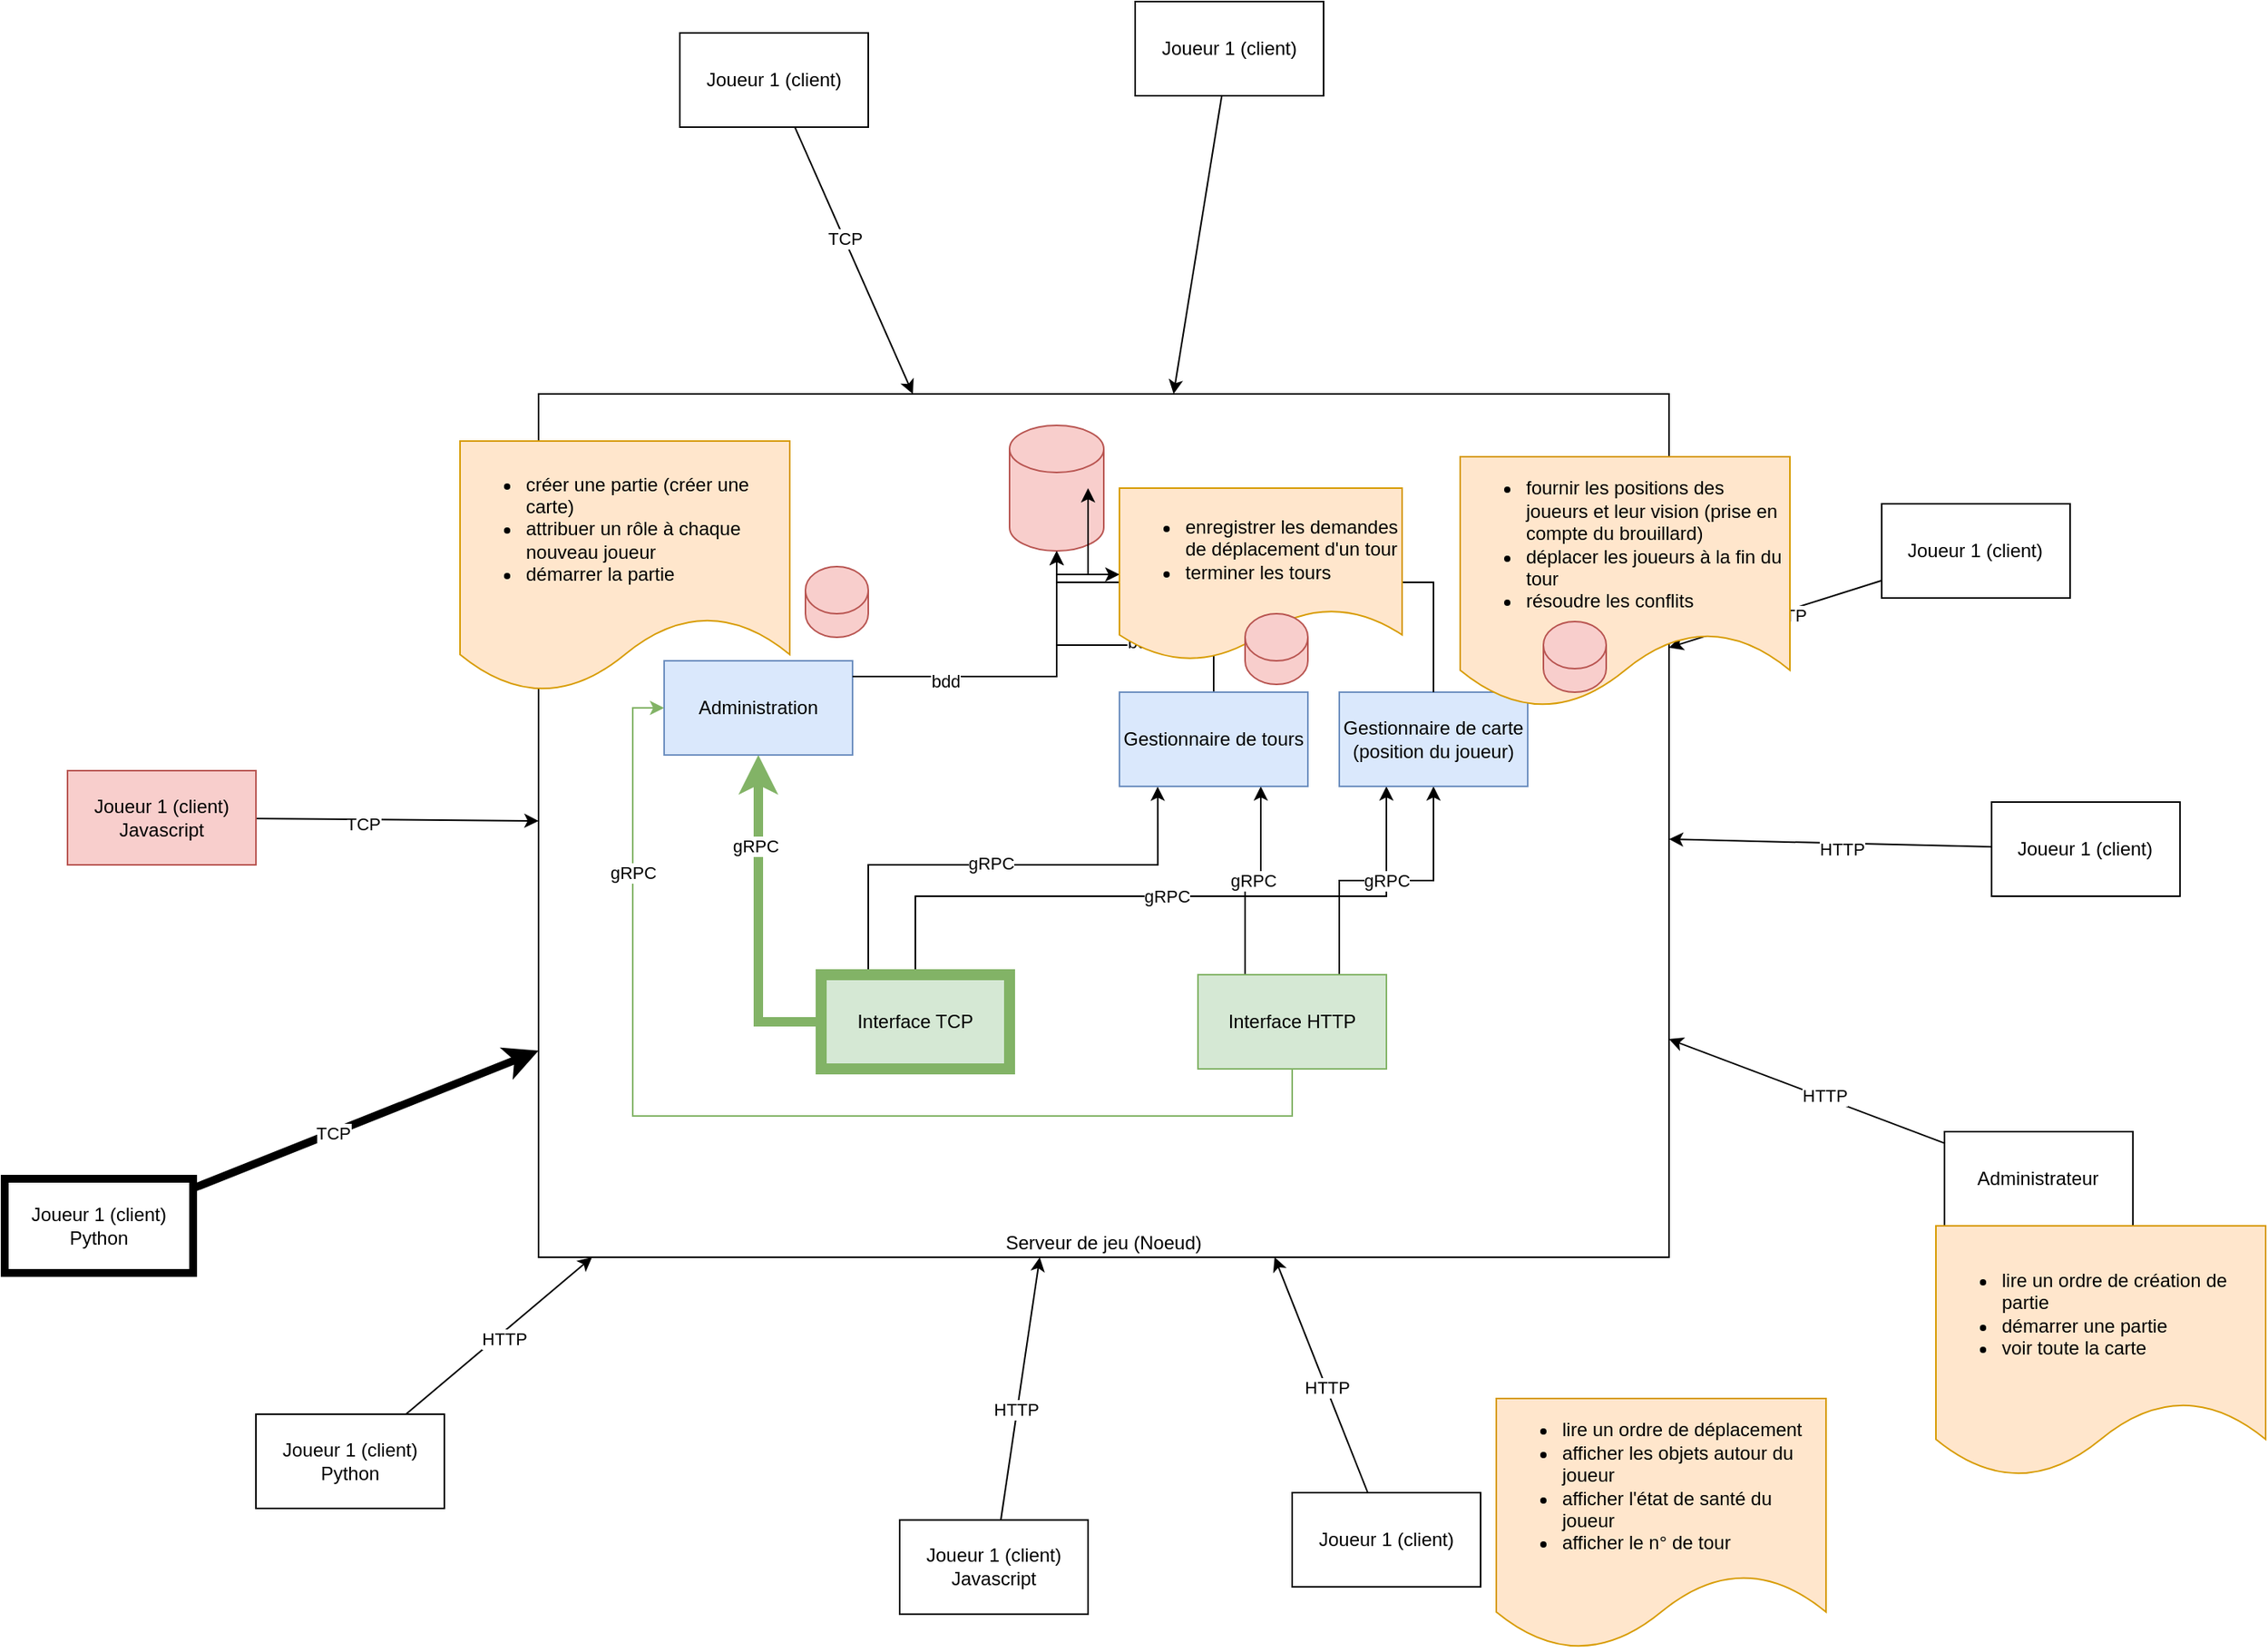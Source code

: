 <mxfile version="26.0.9" pages="3">
  <diagram name="Page-1" id="MMivJaxS8k0B4t-lX5Ob">
    <mxGraphModel dx="2261" dy="2159" grid="1" gridSize="10" guides="1" tooltips="1" connect="1" arrows="1" fold="1" page="1" pageScale="1" pageWidth="827" pageHeight="1169" math="0" shadow="0">
      <root>
        <mxCell id="0" />
        <mxCell id="1" parent="0" />
        <mxCell id="rxoxfwZekV19yTclHRhA-1" value="Serveur de jeu (Noeud)" style="rounded=0;whiteSpace=wrap;html=1;verticalAlign=bottom;" vertex="1" parent="1">
          <mxGeometry x="30" y="120" width="720" height="550" as="geometry" />
        </mxCell>
        <mxCell id="rxoxfwZekV19yTclHRhA-13" style="rounded=0;orthogonalLoop=1;jettySize=auto;html=1;" edge="1" parent="1" source="rxoxfwZekV19yTclHRhA-2" target="rxoxfwZekV19yTclHRhA-1">
          <mxGeometry relative="1" as="geometry" />
        </mxCell>
        <mxCell id="rxoxfwZekV19yTclHRhA-27" value="HTTP" style="edgeLabel;html=1;align=center;verticalAlign=middle;resizable=0;points=[];" vertex="1" connectable="0" parent="rxoxfwZekV19yTclHRhA-13">
          <mxGeometry x="0.019" y="-3" relative="1" as="geometry">
            <mxPoint as="offset" />
          </mxGeometry>
        </mxCell>
        <mxCell id="rxoxfwZekV19yTclHRhA-2" value="Joueur 1 (client)&lt;div&gt;Python&lt;/div&gt;" style="rounded=0;whiteSpace=wrap;html=1;" vertex="1" parent="1">
          <mxGeometry x="-150" y="770" width="120" height="60" as="geometry" />
        </mxCell>
        <mxCell id="rxoxfwZekV19yTclHRhA-14" style="rounded=0;orthogonalLoop=1;jettySize=auto;html=1;" edge="1" parent="1" source="rxoxfwZekV19yTclHRhA-3" target="rxoxfwZekV19yTclHRhA-1">
          <mxGeometry relative="1" as="geometry" />
        </mxCell>
        <mxCell id="rxoxfwZekV19yTclHRhA-22" value="HTTP" style="edgeLabel;html=1;align=center;verticalAlign=middle;resizable=0;points=[];" vertex="1" connectable="0" parent="rxoxfwZekV19yTclHRhA-14">
          <mxGeometry x="-0.159" y="1" relative="1" as="geometry">
            <mxPoint as="offset" />
          </mxGeometry>
        </mxCell>
        <mxCell id="rxoxfwZekV19yTclHRhA-3" value="Joueur 1 (client)&lt;div&gt;Javascript&lt;/div&gt;" style="rounded=0;whiteSpace=wrap;html=1;" vertex="1" parent="1">
          <mxGeometry x="260" y="837.38" width="120" height="60" as="geometry" />
        </mxCell>
        <mxCell id="rxoxfwZekV19yTclHRhA-15" style="rounded=0;orthogonalLoop=1;jettySize=auto;html=1;" edge="1" parent="1" source="rxoxfwZekV19yTclHRhA-4" target="rxoxfwZekV19yTclHRhA-1">
          <mxGeometry relative="1" as="geometry" />
        </mxCell>
        <mxCell id="rxoxfwZekV19yTclHRhA-23" value="HTTP" style="edgeLabel;html=1;align=center;verticalAlign=middle;resizable=0;points=[];" vertex="1" connectable="0" parent="rxoxfwZekV19yTclHRhA-15">
          <mxGeometry x="-0.106" relative="1" as="geometry">
            <mxPoint as="offset" />
          </mxGeometry>
        </mxCell>
        <mxCell id="rxoxfwZekV19yTclHRhA-4" value="Joueur 1 (client)" style="rounded=0;whiteSpace=wrap;html=1;" vertex="1" parent="1">
          <mxGeometry x="510" y="820" width="120" height="60" as="geometry" />
        </mxCell>
        <mxCell id="rxoxfwZekV19yTclHRhA-16" style="rounded=0;orthogonalLoop=1;jettySize=auto;html=1;" edge="1" parent="1" source="rxoxfwZekV19yTclHRhA-5" target="rxoxfwZekV19yTclHRhA-1">
          <mxGeometry relative="1" as="geometry" />
        </mxCell>
        <mxCell id="rxoxfwZekV19yTclHRhA-24" value="HTTP" style="edgeLabel;html=1;align=center;verticalAlign=middle;resizable=0;points=[];" vertex="1" connectable="0" parent="rxoxfwZekV19yTclHRhA-16">
          <mxGeometry x="-0.121" y="-1" relative="1" as="geometry">
            <mxPoint as="offset" />
          </mxGeometry>
        </mxCell>
        <mxCell id="rxoxfwZekV19yTclHRhA-5" value="Administrateur" style="rounded=0;whiteSpace=wrap;html=1;" vertex="1" parent="1">
          <mxGeometry x="925.44" y="590" width="120" height="60" as="geometry" />
        </mxCell>
        <mxCell id="rxoxfwZekV19yTclHRhA-17" style="rounded=0;orthogonalLoop=1;jettySize=auto;html=1;" edge="1" parent="1" source="rxoxfwZekV19yTclHRhA-6" target="rxoxfwZekV19yTclHRhA-1">
          <mxGeometry relative="1" as="geometry" />
        </mxCell>
        <mxCell id="rxoxfwZekV19yTclHRhA-25" value="HTTP" style="edgeLabel;html=1;align=center;verticalAlign=middle;resizable=0;points=[];" vertex="1" connectable="0" parent="rxoxfwZekV19yTclHRhA-17">
          <mxGeometry x="-0.066" y="3" relative="1" as="geometry">
            <mxPoint as="offset" />
          </mxGeometry>
        </mxCell>
        <mxCell id="rxoxfwZekV19yTclHRhA-6" value="Joueur 1 (client)" style="rounded=0;whiteSpace=wrap;html=1;" vertex="1" parent="1">
          <mxGeometry x="955.44" y="380" width="120" height="60" as="geometry" />
        </mxCell>
        <mxCell id="rxoxfwZekV19yTclHRhA-18" style="rounded=0;orthogonalLoop=1;jettySize=auto;html=1;" edge="1" parent="1" source="rxoxfwZekV19yTclHRhA-7" target="rxoxfwZekV19yTclHRhA-1">
          <mxGeometry relative="1" as="geometry" />
        </mxCell>
        <mxCell id="rxoxfwZekV19yTclHRhA-26" value="HTTP" style="edgeLabel;html=1;align=center;verticalAlign=middle;resizable=0;points=[];" vertex="1" connectable="0" parent="rxoxfwZekV19yTclHRhA-18">
          <mxGeometry x="-0.06" y="2" relative="1" as="geometry">
            <mxPoint as="offset" />
          </mxGeometry>
        </mxCell>
        <mxCell id="rxoxfwZekV19yTclHRhA-7" value="Joueur 1 (client)" style="rounded=0;whiteSpace=wrap;html=1;" vertex="1" parent="1">
          <mxGeometry x="885.44" y="190" width="120" height="60" as="geometry" />
        </mxCell>
        <mxCell id="rxoxfwZekV19yTclHRhA-21" style="rounded=0;orthogonalLoop=1;jettySize=auto;html=1;" edge="1" parent="1" source="rxoxfwZekV19yTclHRhA-8" target="rxoxfwZekV19yTclHRhA-1">
          <mxGeometry relative="1" as="geometry" />
        </mxCell>
        <mxCell id="rxoxfwZekV19yTclHRhA-8" value="Joueur 1 (client)" style="rounded=0;whiteSpace=wrap;html=1;" vertex="1" parent="1">
          <mxGeometry x="410" y="-130" width="120" height="60" as="geometry" />
        </mxCell>
        <mxCell id="rxoxfwZekV19yTclHRhA-20" style="rounded=0;orthogonalLoop=1;jettySize=auto;html=1;" edge="1" parent="1" source="rxoxfwZekV19yTclHRhA-9" target="rxoxfwZekV19yTclHRhA-1">
          <mxGeometry relative="1" as="geometry" />
        </mxCell>
        <mxCell id="rxoxfwZekV19yTclHRhA-30" value="TCP" style="edgeLabel;html=1;align=center;verticalAlign=middle;resizable=0;points=[];" vertex="1" connectable="0" parent="rxoxfwZekV19yTclHRhA-20">
          <mxGeometry x="-0.168" relative="1" as="geometry">
            <mxPoint as="offset" />
          </mxGeometry>
        </mxCell>
        <mxCell id="rxoxfwZekV19yTclHRhA-9" value="Joueur 1 (client)" style="rounded=0;whiteSpace=wrap;html=1;" vertex="1" parent="1">
          <mxGeometry x="120" y="-110" width="120" height="60" as="geometry" />
        </mxCell>
        <mxCell id="rxoxfwZekV19yTclHRhA-19" style="rounded=0;orthogonalLoop=1;jettySize=auto;html=1;" edge="1" parent="1" source="rxoxfwZekV19yTclHRhA-10" target="rxoxfwZekV19yTclHRhA-1">
          <mxGeometry relative="1" as="geometry" />
        </mxCell>
        <mxCell id="rxoxfwZekV19yTclHRhA-29" value="TCP" style="edgeLabel;html=1;align=center;verticalAlign=middle;resizable=0;points=[];" vertex="1" connectable="0" parent="rxoxfwZekV19yTclHRhA-19">
          <mxGeometry x="-0.246" y="-3" relative="1" as="geometry">
            <mxPoint as="offset" />
          </mxGeometry>
        </mxCell>
        <mxCell id="rxoxfwZekV19yTclHRhA-10" value="Joueur 1 (client)&lt;div&gt;Javascript&lt;/div&gt;" style="rounded=0;whiteSpace=wrap;html=1;fillColor=#f8cecc;strokeColor=#b85450;" vertex="1" parent="1">
          <mxGeometry x="-270" y="360" width="120" height="60" as="geometry" />
        </mxCell>
        <mxCell id="rxoxfwZekV19yTclHRhA-12" style="rounded=0;orthogonalLoop=1;jettySize=auto;html=1;strokeWidth=5;" edge="1" parent="1" source="rxoxfwZekV19yTclHRhA-11" target="rxoxfwZekV19yTclHRhA-1">
          <mxGeometry relative="1" as="geometry" />
        </mxCell>
        <mxCell id="rxoxfwZekV19yTclHRhA-28" value="TCP" style="edgeLabel;html=1;align=center;verticalAlign=middle;resizable=0;points=[];" vertex="1" connectable="0" parent="rxoxfwZekV19yTclHRhA-12">
          <mxGeometry x="-0.192" relative="1" as="geometry">
            <mxPoint as="offset" />
          </mxGeometry>
        </mxCell>
        <mxCell id="rxoxfwZekV19yTclHRhA-11" value="Joueur 1 (client)&lt;div&gt;Python&lt;/div&gt;" style="rounded=0;whiteSpace=wrap;html=1;strokeWidth=5;" vertex="1" parent="1">
          <mxGeometry x="-310" y="620" width="120" height="60" as="geometry" />
        </mxCell>
        <mxCell id="rxoxfwZekV19yTclHRhA-50" style="edgeStyle=orthogonalEdgeStyle;rounded=0;orthogonalLoop=1;jettySize=auto;html=1;entryX=0.203;entryY=1.003;entryDx=0;entryDy=0;entryPerimeter=0;exitX=0.25;exitY=0;exitDx=0;exitDy=0;" edge="1" parent="1" source="rxoxfwZekV19yTclHRhA-31" target="rxoxfwZekV19yTclHRhA-33">
          <mxGeometry relative="1" as="geometry">
            <Array as="points">
              <mxPoint x="240" y="420" />
              <mxPoint x="424" y="420" />
            </Array>
          </mxGeometry>
        </mxCell>
        <mxCell id="rxoxfwZekV19yTclHRhA-59" value="gRPC" style="edgeLabel;html=1;align=center;verticalAlign=middle;resizable=0;points=[];" vertex="1" connectable="0" parent="rxoxfwZekV19yTclHRhA-50">
          <mxGeometry x="-0.029" y="1" relative="1" as="geometry">
            <mxPoint as="offset" />
          </mxGeometry>
        </mxCell>
        <mxCell id="rxoxfwZekV19yTclHRhA-54" value="gRPC" style="edgeStyle=orthogonalEdgeStyle;rounded=0;orthogonalLoop=1;jettySize=auto;html=1;entryX=0.25;entryY=1;entryDx=0;entryDy=0;" edge="1" parent="1" source="rxoxfwZekV19yTclHRhA-31" target="rxoxfwZekV19yTclHRhA-49">
          <mxGeometry relative="1" as="geometry">
            <Array as="points">
              <mxPoint x="270" y="440" />
              <mxPoint x="570" y="440" />
            </Array>
          </mxGeometry>
        </mxCell>
        <mxCell id="rxoxfwZekV19yTclHRhA-56" style="edgeStyle=orthogonalEdgeStyle;rounded=0;orthogonalLoop=1;jettySize=auto;html=1;fillColor=#d5e8d4;strokeColor=#82b366;strokeWidth=6;" edge="1" parent="1" source="rxoxfwZekV19yTclHRhA-31" target="rxoxfwZekV19yTclHRhA-42">
          <mxGeometry relative="1" as="geometry">
            <Array as="points">
              <mxPoint x="170" y="520" />
            </Array>
          </mxGeometry>
        </mxCell>
        <mxCell id="rxoxfwZekV19yTclHRhA-58" value="gRPC" style="edgeLabel;html=1;align=center;verticalAlign=middle;resizable=0;points=[];" vertex="1" connectable="0" parent="rxoxfwZekV19yTclHRhA-56">
          <mxGeometry x="0.451" y="2" relative="1" as="geometry">
            <mxPoint as="offset" />
          </mxGeometry>
        </mxCell>
        <mxCell id="rxoxfwZekV19yTclHRhA-31" value="Interface TCP" style="rounded=0;whiteSpace=wrap;html=1;fillColor=#d5e8d4;strokeColor=#82b366;strokeWidth=7;" vertex="1" parent="1">
          <mxGeometry x="210" y="490" width="120" height="60" as="geometry" />
        </mxCell>
        <mxCell id="rxoxfwZekV19yTclHRhA-52" value="gRPC" style="edgeStyle=orthogonalEdgeStyle;rounded=0;orthogonalLoop=1;jettySize=auto;html=1;exitX=0.75;exitY=0;exitDx=0;exitDy=0;" edge="1" parent="1" source="rxoxfwZekV19yTclHRhA-32" target="rxoxfwZekV19yTclHRhA-49">
          <mxGeometry relative="1" as="geometry" />
        </mxCell>
        <mxCell id="rxoxfwZekV19yTclHRhA-53" value="gRPC" style="edgeStyle=orthogonalEdgeStyle;rounded=0;orthogonalLoop=1;jettySize=auto;html=1;entryX=0.75;entryY=1;entryDx=0;entryDy=0;exitX=0.25;exitY=0;exitDx=0;exitDy=0;" edge="1" parent="1" source="rxoxfwZekV19yTclHRhA-32" target="rxoxfwZekV19yTclHRhA-33">
          <mxGeometry relative="1" as="geometry" />
        </mxCell>
        <mxCell id="rxoxfwZekV19yTclHRhA-57" style="edgeStyle=orthogonalEdgeStyle;rounded=0;orthogonalLoop=1;jettySize=auto;html=1;entryX=0;entryY=0.5;entryDx=0;entryDy=0;fillColor=#d5e8d4;strokeColor=#82b366;" edge="1" parent="1" source="rxoxfwZekV19yTclHRhA-32" target="rxoxfwZekV19yTclHRhA-42">
          <mxGeometry relative="1" as="geometry">
            <Array as="points">
              <mxPoint x="510" y="580" />
              <mxPoint x="90" y="580" />
              <mxPoint x="90" y="320" />
            </Array>
          </mxGeometry>
        </mxCell>
        <mxCell id="rxoxfwZekV19yTclHRhA-60" value="gRPC" style="edgeLabel;html=1;align=center;verticalAlign=middle;resizable=0;points=[];" vertex="1" connectable="0" parent="rxoxfwZekV19yTclHRhA-57">
          <mxGeometry x="0.659" relative="1" as="geometry">
            <mxPoint as="offset" />
          </mxGeometry>
        </mxCell>
        <mxCell id="rxoxfwZekV19yTclHRhA-32" value="Interface HTTP" style="rounded=0;whiteSpace=wrap;html=1;fillColor=#d5e8d4;strokeColor=#82b366;" vertex="1" parent="1">
          <mxGeometry x="450" y="490" width="120" height="60" as="geometry" />
        </mxCell>
        <mxCell id="rxoxfwZekV19yTclHRhA-40" style="edgeStyle=orthogonalEdgeStyle;rounded=0;orthogonalLoop=1;jettySize=auto;html=1;entryX=0.5;entryY=1;entryDx=0;entryDy=0;entryPerimeter=0;" edge="1" parent="1" source="rxoxfwZekV19yTclHRhA-33" target="rxoxfwZekV19yTclHRhA-39">
          <mxGeometry relative="1" as="geometry">
            <Array as="points">
              <mxPoint x="460" y="280" />
              <mxPoint x="360" y="280" />
            </Array>
          </mxGeometry>
        </mxCell>
        <mxCell id="rxoxfwZekV19yTclHRhA-41" value="bdd" style="edgeLabel;html=1;align=center;verticalAlign=middle;resizable=0;points=[];" vertex="1" connectable="0" parent="rxoxfwZekV19yTclHRhA-40">
          <mxGeometry x="-0.196" y="-2" relative="1" as="geometry">
            <mxPoint as="offset" />
          </mxGeometry>
        </mxCell>
        <mxCell id="rxoxfwZekV19yTclHRhA-33" value="Gestionnaire de tours" style="rounded=0;whiteSpace=wrap;html=1;fillColor=#dae8fc;strokeColor=#6c8ebf;" vertex="1" parent="1">
          <mxGeometry x="400" y="310" width="120" height="60" as="geometry" />
        </mxCell>
        <mxCell id="rxoxfwZekV19yTclHRhA-39" value="" style="shape=cylinder3;whiteSpace=wrap;html=1;boundedLbl=1;backgroundOutline=1;size=15;fillColor=#f8cecc;strokeColor=#b85450;" vertex="1" parent="1">
          <mxGeometry x="330" y="140" width="60" height="80" as="geometry" />
        </mxCell>
        <mxCell id="rxoxfwZekV19yTclHRhA-42" value="Administration" style="rounded=0;whiteSpace=wrap;html=1;fillColor=#dae8fc;strokeColor=#6c8ebf;" vertex="1" parent="1">
          <mxGeometry x="110" y="290" width="120" height="60" as="geometry" />
        </mxCell>
        <mxCell id="rxoxfwZekV19yTclHRhA-43" style="edgeStyle=orthogonalEdgeStyle;rounded=0;orthogonalLoop=1;jettySize=auto;html=1;entryX=0.5;entryY=1;entryDx=0;entryDy=0;entryPerimeter=0;" edge="1" parent="1" source="rxoxfwZekV19yTclHRhA-42" target="rxoxfwZekV19yTclHRhA-39">
          <mxGeometry relative="1" as="geometry">
            <Array as="points">
              <mxPoint x="360" y="300" />
            </Array>
          </mxGeometry>
        </mxCell>
        <mxCell id="rxoxfwZekV19yTclHRhA-44" value="bdd" style="edgeLabel;html=1;align=center;verticalAlign=middle;resizable=0;points=[];" vertex="1" connectable="0" parent="rxoxfwZekV19yTclHRhA-43">
          <mxGeometry x="-0.441" y="-3" relative="1" as="geometry">
            <mxPoint as="offset" />
          </mxGeometry>
        </mxCell>
        <mxCell id="rxoxfwZekV19yTclHRhA-55" style="edgeStyle=orthogonalEdgeStyle;rounded=0;orthogonalLoop=1;jettySize=auto;html=1;" edge="1" parent="1" source="BZ-JRiha1t7T2JPGDnFn-4" target="rxoxfwZekV19yTclHRhA-39">
          <mxGeometry relative="1" as="geometry">
            <Array as="points" />
          </mxGeometry>
        </mxCell>
        <mxCell id="rxoxfwZekV19yTclHRhA-49" value="Gestionnaire de carte (position du joueur)" style="rounded=0;whiteSpace=wrap;html=1;fillColor=#dae8fc;strokeColor=#6c8ebf;" vertex="1" parent="1">
          <mxGeometry x="540" y="310" width="120" height="60" as="geometry" />
        </mxCell>
        <mxCell id="BZ-JRiha1t7T2JPGDnFn-1" value="&lt;ul&gt;&lt;li&gt;lire un ordre de déplacement&lt;/li&gt;&lt;li&gt;afficher les objets autour du joueur&lt;/li&gt;&lt;li&gt;afficher l&#39;état de santé du joueur&lt;/li&gt;&lt;li&gt;afficher le n° de tour&lt;/li&gt;&lt;/ul&gt;" style="shape=document;whiteSpace=wrap;html=1;boundedLbl=1;fillColor=#ffe6cc;strokeColor=#d79b00;align=left;" vertex="1" parent="1">
          <mxGeometry x="640" y="760" width="210" height="160" as="geometry" />
        </mxCell>
        <mxCell id="BZ-JRiha1t7T2JPGDnFn-2" value="&lt;ul&gt;&lt;li&gt;fournir les positions des joueurs et leur vision (prise en compte du brouillard)&lt;/li&gt;&lt;li&gt;déplacer les joueurs à la fin du tour&lt;/li&gt;&lt;li&gt;résoudre les conflits&lt;/li&gt;&lt;/ul&gt;" style="shape=document;whiteSpace=wrap;html=1;boundedLbl=1;fillColor=#ffe6cc;strokeColor=#d79b00;align=left;" vertex="1" parent="1">
          <mxGeometry x="617" y="160" width="210" height="160" as="geometry" />
        </mxCell>
        <mxCell id="BZ-JRiha1t7T2JPGDnFn-3" value="&lt;ul&gt;&lt;li&gt;créer une partie (créer une carte)&lt;/li&gt;&lt;li&gt;attribuer un rôle à chaque nouveau joueur&lt;/li&gt;&lt;li&gt;démarrer la partie&lt;/li&gt;&lt;/ul&gt;" style="shape=document;whiteSpace=wrap;html=1;boundedLbl=1;fillColor=#ffe6cc;strokeColor=#d79b00;align=left;" vertex="1" parent="1">
          <mxGeometry x="-20" y="150" width="210" height="160" as="geometry" />
        </mxCell>
        <mxCell id="BZ-JRiha1t7T2JPGDnFn-5" value="" style="edgeStyle=orthogonalEdgeStyle;rounded=0;orthogonalLoop=1;jettySize=auto;html=1;" edge="1" parent="1" source="rxoxfwZekV19yTclHRhA-49" target="BZ-JRiha1t7T2JPGDnFn-4">
          <mxGeometry relative="1" as="geometry">
            <mxPoint x="600" y="310" as="sourcePoint" />
            <mxPoint x="360" y="220" as="targetPoint" />
            <Array as="points">
              <mxPoint x="600" y="240" />
              <mxPoint x="360" y="240" />
            </Array>
          </mxGeometry>
        </mxCell>
        <mxCell id="BZ-JRiha1t7T2JPGDnFn-4" value="&lt;ul&gt;&lt;li&gt;enregistrer les demandes de déplacement d&#39;un tour&lt;/li&gt;&lt;li&gt;terminer les tours&lt;/li&gt;&lt;/ul&gt;" style="shape=document;whiteSpace=wrap;html=1;boundedLbl=1;fillColor=#ffe6cc;strokeColor=#d79b00;align=left;verticalAlign=middle;fontFamily=Helvetica;fontSize=12;fontColor=default;" vertex="1" parent="1">
          <mxGeometry x="400" y="180" width="180" height="110" as="geometry" />
        </mxCell>
        <mxCell id="BZ-JRiha1t7T2JPGDnFn-6" value="&lt;ul&gt;&lt;li&gt;lire un ordre de création de partie&lt;/li&gt;&lt;li&gt;démarrer une partie&lt;/li&gt;&lt;li&gt;voir toute la carte&lt;/li&gt;&lt;/ul&gt;" style="shape=document;whiteSpace=wrap;html=1;boundedLbl=1;fillColor=#ffe6cc;strokeColor=#d79b00;align=left;" vertex="1" parent="1">
          <mxGeometry x="920" y="650" width="210" height="160" as="geometry" />
        </mxCell>
        <mxCell id="tAcuB_KtvAKPCCuNAqoE-1" value="" style="shape=cylinder3;whiteSpace=wrap;html=1;boundedLbl=1;backgroundOutline=1;size=15;fillColor=#f8cecc;strokeColor=#b85450;" vertex="1" parent="1">
          <mxGeometry x="200" y="230" width="40" height="45" as="geometry" />
        </mxCell>
        <mxCell id="tAcuB_KtvAKPCCuNAqoE-2" value="" style="shape=cylinder3;whiteSpace=wrap;html=1;boundedLbl=1;backgroundOutline=1;size=15;fillColor=#f8cecc;strokeColor=#b85450;" vertex="1" parent="1">
          <mxGeometry x="480" y="260" width="40" height="45" as="geometry" />
        </mxCell>
        <mxCell id="tAcuB_KtvAKPCCuNAqoE-3" value="" style="shape=cylinder3;whiteSpace=wrap;html=1;boundedLbl=1;backgroundOutline=1;size=15;fillColor=#f8cecc;strokeColor=#b85450;" vertex="1" parent="1">
          <mxGeometry x="670" y="265" width="40" height="45" as="geometry" />
        </mxCell>
      </root>
    </mxGraphModel>
  </diagram>
  <diagram id="mZQ2QNvX-efv1QAIsgdE" name="vision-metier">
    <mxGraphModel dx="2261" dy="2159" grid="1" gridSize="10" guides="1" tooltips="1" connect="1" arrows="1" fold="1" page="1" pageScale="1" pageWidth="827" pageHeight="1169" math="0" shadow="0">
      <root>
        <mxCell id="0" />
        <mxCell id="1" parent="0" />
        <mxCell id="k_oKocF-6g5SNN1VlDXj-41" style="rounded=0;orthogonalLoop=1;jettySize=auto;html=1;strokeColor=default;align=center;verticalAlign=middle;fontFamily=Helvetica;fontSize=11;fontColor=default;labelBackgroundColor=default;startFill=0;endArrow=none;" edge="1" parent="1" source="k_oKocF-6g5SNN1VlDXj-1" target="k_oKocF-6g5SNN1VlDXj-3">
          <mxGeometry relative="1" as="geometry" />
        </mxCell>
        <mxCell id="k_oKocF-6g5SNN1VlDXj-42" style="rounded=0;orthogonalLoop=1;jettySize=auto;html=1;strokeColor=default;align=center;verticalAlign=middle;fontFamily=Helvetica;fontSize=11;fontColor=default;labelBackgroundColor=default;startFill=0;endArrow=none;" edge="1" parent="1" source="k_oKocF-6g5SNN1VlDXj-1" target="k_oKocF-6g5SNN1VlDXj-4">
          <mxGeometry relative="1" as="geometry" />
        </mxCell>
        <mxCell id="k_oKocF-6g5SNN1VlDXj-1" value="Joueur" style="rounded=0;whiteSpace=wrap;html=1;fontSize=20;" vertex="1" parent="1">
          <mxGeometry x="670" y="100" width="180" height="100" as="geometry" />
        </mxCell>
        <mxCell id="k_oKocF-6g5SNN1VlDXj-2" value="Administrateur" style="rounded=0;whiteSpace=wrap;html=1;strokeColor=default;align=center;verticalAlign=middle;fontFamily=Helvetica;fontSize=20;fontColor=default;fillColor=default;" vertex="1" parent="1">
          <mxGeometry x="110" y="770" width="180" height="100" as="geometry" />
        </mxCell>
        <mxCell id="k_oKocF-6g5SNN1VlDXj-3" value="Loup" style="rounded=0;whiteSpace=wrap;html=1;fontSize=20;" vertex="1" parent="1">
          <mxGeometry x="580" y="-130" width="180" height="100" as="geometry" />
        </mxCell>
        <mxCell id="k_oKocF-6g5SNN1VlDXj-4" value="Villageois" style="rounded=0;whiteSpace=wrap;html=1;fontSize=20;" vertex="1" parent="1">
          <mxGeometry x="820" y="-130" width="180" height="100" as="geometry" />
        </mxCell>
        <mxCell id="k_oKocF-6g5SNN1VlDXj-38" style="rounded=0;orthogonalLoop=1;jettySize=auto;html=1;endArrow=none;startFill=0;" edge="1" parent="1" source="k_oKocF-6g5SNN1VlDXj-2" target="k_oKocF-6g5SNN1VlDXj-6">
          <mxGeometry relative="1" as="geometry">
            <mxPoint x="35" y="710" as="sourcePoint" />
          </mxGeometry>
        </mxCell>
        <mxCell id="k_oKocF-6g5SNN1VlDXj-39" style="rounded=0;orthogonalLoop=1;jettySize=auto;html=1;endArrow=none;startFill=0;" edge="1" parent="1" source="k_oKocF-6g5SNN1VlDXj-6" target="k_oKocF-6g5SNN1VlDXj-7">
          <mxGeometry relative="1" as="geometry" />
        </mxCell>
        <mxCell id="k_oKocF-6g5SNN1VlDXj-44" style="rounded=0;orthogonalLoop=1;jettySize=auto;html=1;endArrow=none;startFill=0;" edge="1" parent="1" source="k_oKocF-6g5SNN1VlDXj-6" target="k_oKocF-6g5SNN1VlDXj-21">
          <mxGeometry relative="1" as="geometry" />
        </mxCell>
        <mxCell id="k_oKocF-6g5SNN1VlDXj-6" value="Partie" style="rounded=0;whiteSpace=wrap;html=1;fontSize=20;" vertex="1" parent="1">
          <mxGeometry x="110" y="510" width="180" height="100" as="geometry" />
        </mxCell>
        <mxCell id="k_oKocF-6g5SNN1VlDXj-40" style="rounded=0;orthogonalLoop=1;jettySize=auto;html=1;endArrow=none;startFill=0;" edge="1" parent="1" source="k_oKocF-6g5SNN1VlDXj-7" target="k_oKocF-6g5SNN1VlDXj-1">
          <mxGeometry relative="1" as="geometry" />
        </mxCell>
        <mxCell id="k_oKocF-6g5SNN1VlDXj-7" value="Carte" style="rounded=0;whiteSpace=wrap;html=1;fontSize=20;" vertex="1" parent="1">
          <mxGeometry x="670" y="510" width="180" height="100" as="geometry" />
        </mxCell>
        <mxCell id="k_oKocF-6g5SNN1VlDXj-11" style="rounded=0;orthogonalLoop=1;jettySize=auto;html=1;endArrow=none;startFill=0;" edge="1" parent="1" source="k_oKocF-6g5SNN1VlDXj-9" target="k_oKocF-6g5SNN1VlDXj-7">
          <mxGeometry relative="1" as="geometry" />
        </mxCell>
        <mxCell id="k_oKocF-6g5SNN1VlDXj-9" value="largeur" style="ellipse;whiteSpace=wrap;html=1;" vertex="1" parent="1">
          <mxGeometry x="940" y="500" width="120" height="80" as="geometry" />
        </mxCell>
        <mxCell id="k_oKocF-6g5SNN1VlDXj-10" value="longueur" style="ellipse;whiteSpace=wrap;html=1;" vertex="1" parent="1">
          <mxGeometry x="840" y="670" width="120" height="80" as="geometry" />
        </mxCell>
        <mxCell id="k_oKocF-6g5SNN1VlDXj-12" style="rounded=0;orthogonalLoop=1;jettySize=auto;html=1;endArrow=none;startFill=0;" edge="1" parent="1" source="k_oKocF-6g5SNN1VlDXj-10" target="k_oKocF-6g5SNN1VlDXj-7">
          <mxGeometry relative="1" as="geometry" />
        </mxCell>
        <mxCell id="k_oKocF-6g5SNN1VlDXj-46" style="rounded=0;orthogonalLoop=1;jettySize=auto;html=1;strokeColor=default;align=center;verticalAlign=middle;fontFamily=Helvetica;fontSize=11;fontColor=default;labelBackgroundColor=default;startFill=0;endArrow=none;" edge="1" parent="1" source="k_oKocF-6g5SNN1VlDXj-13" target="k_oKocF-6g5SNN1VlDXj-1">
          <mxGeometry relative="1" as="geometry">
            <mxPoint x="430" y="150" as="sourcePoint" />
          </mxGeometry>
        </mxCell>
        <mxCell id="k_oKocF-6g5SNN1VlDXj-13" value="Déplacement" style="rounded=0;whiteSpace=wrap;html=1;fontSize=20;" vertex="1" parent="1">
          <mxGeometry x="110" y="90" width="180" height="100" as="geometry" />
        </mxCell>
        <mxCell id="k_oKocF-6g5SNN1VlDXj-16" style="rounded=0;orthogonalLoop=1;jettySize=auto;html=1;endArrow=none;startFill=0;" edge="1" parent="1" source="k_oKocF-6g5SNN1VlDXj-20" target="k_oKocF-6g5SNN1VlDXj-13">
          <mxGeometry relative="1" as="geometry">
            <mxPoint x="684.615" y="815.385" as="sourcePoint" />
            <mxPoint x="760" y="665" as="targetPoint" />
          </mxGeometry>
        </mxCell>
        <mxCell id="k_oKocF-6g5SNN1VlDXj-20" value="coordonnées relatives à la position de départ" style="ellipse;whiteSpace=wrap;html=1;" vertex="1" parent="1">
          <mxGeometry x="-120" y="-30" width="120" height="80" as="geometry" />
        </mxCell>
        <mxCell id="k_oKocF-6g5SNN1VlDXj-45" style="rounded=0;orthogonalLoop=1;jettySize=auto;html=1;strokeColor=default;align=center;verticalAlign=middle;fontFamily=Helvetica;fontSize=11;fontColor=default;labelBackgroundColor=default;startFill=0;endArrow=none;" edge="1" parent="1" source="k_oKocF-6g5SNN1VlDXj-21" target="k_oKocF-6g5SNN1VlDXj-13">
          <mxGeometry relative="1" as="geometry" />
        </mxCell>
        <mxCell id="k_oKocF-6g5SNN1VlDXj-21" value="Tour" style="rounded=0;whiteSpace=wrap;html=1;fontSize=20;" vertex="1" parent="1">
          <mxGeometry x="110" y="290" width="180" height="100" as="geometry" />
        </mxCell>
        <mxCell id="k_oKocF-6g5SNN1VlDXj-24" style="rounded=0;orthogonalLoop=1;jettySize=auto;html=1;endArrow=none;startFill=0;" edge="1" parent="1" source="k_oKocF-6g5SNN1VlDXj-22" target="k_oKocF-6g5SNN1VlDXj-6">
          <mxGeometry relative="1" as="geometry" />
        </mxCell>
        <mxCell id="k_oKocF-6g5SNN1VlDXj-22" value="nb total de tours" style="ellipse;whiteSpace=wrap;html=1;" vertex="1" parent="1">
          <mxGeometry x="-250" y="320" width="120" height="80" as="geometry" />
        </mxCell>
        <mxCell id="k_oKocF-6g5SNN1VlDXj-25" style="rounded=0;orthogonalLoop=1;jettySize=auto;html=1;endArrow=none;startFill=0;" edge="1" parent="1" source="k_oKocF-6g5SNN1VlDXj-23" target="k_oKocF-6g5SNN1VlDXj-6">
          <mxGeometry relative="1" as="geometry" />
        </mxCell>
        <mxCell id="k_oKocF-6g5SNN1VlDXj-23" value="durée max d&#39;1 tour" style="ellipse;whiteSpace=wrap;html=1;" vertex="1" parent="1">
          <mxGeometry x="-350" y="380" width="120" height="80" as="geometry" />
        </mxCell>
        <mxCell id="k_oKocF-6g5SNN1VlDXj-27" style="rounded=0;orthogonalLoop=1;jettySize=auto;html=1;endArrow=none;startFill=0;" edge="1" parent="1" source="k_oKocF-6g5SNN1VlDXj-26" target="k_oKocF-6g5SNN1VlDXj-1">
          <mxGeometry relative="1" as="geometry" />
        </mxCell>
        <mxCell id="k_oKocF-6g5SNN1VlDXj-26" value="distance brouillard de guerre" style="ellipse;whiteSpace=wrap;html=1;" vertex="1" parent="1">
          <mxGeometry x="390" y="-80" width="120" height="80" as="geometry" />
        </mxCell>
        <mxCell id="k_oKocF-6g5SNN1VlDXj-29" style="rounded=0;orthogonalLoop=1;jettySize=auto;html=1;strokeColor=default;align=center;verticalAlign=middle;fontFamily=Helvetica;fontSize=11;fontColor=default;labelBackgroundColor=default;startFill=0;endArrow=none;" edge="1" parent="1" source="k_oKocF-6g5SNN1VlDXj-28" target="k_oKocF-6g5SNN1VlDXj-1">
          <mxGeometry relative="1" as="geometry" />
        </mxCell>
        <mxCell id="k_oKocF-6g5SNN1VlDXj-28" value="position" style="ellipse;whiteSpace=wrap;html=1;" vertex="1" parent="1">
          <mxGeometry x="970" y="60" width="120" height="80" as="geometry" />
        </mxCell>
        <mxCell id="k_oKocF-6g5SNN1VlDXj-32" style="rounded=0;orthogonalLoop=1;jettySize=auto;html=1;strokeColor=default;align=center;verticalAlign=middle;fontFamily=Helvetica;fontSize=11;fontColor=default;labelBackgroundColor=default;startFill=0;endArrow=none;" edge="1" parent="1" source="k_oKocF-6g5SNN1VlDXj-30" target="k_oKocF-6g5SNN1VlDXj-6">
          <mxGeometry relative="1" as="geometry" />
        </mxCell>
        <mxCell id="k_oKocF-6g5SNN1VlDXj-30" value="nb max de loups" style="ellipse;whiteSpace=wrap;html=1;" vertex="1" parent="1">
          <mxGeometry x="-280" y="470" width="120" height="80" as="geometry" />
        </mxCell>
        <mxCell id="k_oKocF-6g5SNN1VlDXj-33" style="rounded=0;orthogonalLoop=1;jettySize=auto;html=1;strokeColor=default;align=center;verticalAlign=middle;fontFamily=Helvetica;fontSize=11;fontColor=default;labelBackgroundColor=default;startFill=0;endArrow=none;" edge="1" parent="1" source="k_oKocF-6g5SNN1VlDXj-31" target="k_oKocF-6g5SNN1VlDXj-6">
          <mxGeometry relative="1" as="geometry" />
        </mxCell>
        <mxCell id="k_oKocF-6g5SNN1VlDXj-31" value="nb max de villageois" style="ellipse;whiteSpace=wrap;html=1;" vertex="1" parent="1">
          <mxGeometry x="-60" y="290" width="120" height="80" as="geometry" />
        </mxCell>
        <mxCell id="k_oKocF-6g5SNN1VlDXj-36" style="rounded=0;orthogonalLoop=1;jettySize=auto;html=1;strokeColor=default;align=center;verticalAlign=middle;fontFamily=Helvetica;fontSize=11;fontColor=default;labelBackgroundColor=default;startFill=0;endArrow=none;" edge="1" parent="1" source="k_oKocF-6g5SNN1VlDXj-34" target="k_oKocF-6g5SNN1VlDXj-6">
          <mxGeometry relative="1" as="geometry" />
        </mxCell>
        <mxCell id="k_oKocF-6g5SNN1VlDXj-34" value="nb min de loups" style="ellipse;whiteSpace=wrap;html=1;" vertex="1" parent="1">
          <mxGeometry x="-230" y="560" width="120" height="80" as="geometry" />
        </mxCell>
        <mxCell id="k_oKocF-6g5SNN1VlDXj-37" style="rounded=0;orthogonalLoop=1;jettySize=auto;html=1;strokeColor=default;align=center;verticalAlign=middle;fontFamily=Helvetica;fontSize=11;fontColor=default;labelBackgroundColor=default;startFill=0;endArrow=none;" edge="1" parent="1" source="k_oKocF-6g5SNN1VlDXj-35" target="k_oKocF-6g5SNN1VlDXj-6">
          <mxGeometry relative="1" as="geometry" />
        </mxCell>
        <mxCell id="k_oKocF-6g5SNN1VlDXj-35" value="nb min de villageois" style="ellipse;whiteSpace=wrap;html=1;" vertex="1" parent="1">
          <mxGeometry x="-140" y="690" width="120" height="80" as="geometry" />
        </mxCell>
      </root>
    </mxGraphModel>
  </diagram>
  <diagram id="T0Xe9twtlXu8kNd1Cpkm" name="mcd">
    <mxGraphModel dx="2336" dy="2211" grid="1" gridSize="10" guides="1" tooltips="1" connect="1" arrows="1" fold="1" page="1" pageScale="1" pageWidth="827" pageHeight="1169" math="0" shadow="0">
      <root>
        <mxCell id="0" />
        <mxCell id="1" parent="0" />
        <mxCell id="Y65OdQkUG8NVylzj2Dt8-2" style="rounded=0;orthogonalLoop=1;jettySize=auto;html=1;strokeColor=default;align=center;verticalAlign=middle;fontFamily=Helvetica;fontSize=11;fontColor=default;labelBackgroundColor=default;startFill=0;endArrow=none;" edge="1" parent="1" source="Y65OdQkUG8NVylzj2Dt8-3" target="Y65OdQkUG8NVylzj2Dt8-80">
          <mxGeometry relative="1" as="geometry" />
        </mxCell>
        <mxCell id="Y65OdQkUG8NVylzj2Dt8-3" value="Joueur" style="rounded=0;whiteSpace=wrap;html=1;fontSize=20;" vertex="1" parent="1">
          <mxGeometry x="670" y="100" width="180" height="100" as="geometry" />
        </mxCell>
        <mxCell id="Y65OdQkUG8NVylzj2Dt8-4" value="Administrateur" style="rounded=0;whiteSpace=wrap;html=1;strokeColor=default;align=center;verticalAlign=middle;fontFamily=Helvetica;fontSize=20;fontColor=default;fillColor=default;" vertex="1" parent="1">
          <mxGeometry x="110" y="820" width="180" height="100" as="geometry" />
        </mxCell>
        <mxCell id="Y65OdQkUG8NVylzj2Dt8-7" style="rounded=0;orthogonalLoop=1;jettySize=auto;html=1;endArrow=none;startFill=0;" edge="1" parent="1" source="Y65OdQkUG8NVylzj2Dt8-4" target="Y65OdQkUG8NVylzj2Dt8-10">
          <mxGeometry relative="1" as="geometry">
            <mxPoint x="35" y="710" as="sourcePoint" />
          </mxGeometry>
        </mxCell>
        <mxCell id="Y65OdQkUG8NVylzj2Dt8-76" value="0,n" style="edgeLabel;html=1;align=center;verticalAlign=middle;resizable=0;points=[];" vertex="1" connectable="0" parent="Y65OdQkUG8NVylzj2Dt8-7">
          <mxGeometry x="-0.708" y="1" relative="1" as="geometry">
            <mxPoint as="offset" />
          </mxGeometry>
        </mxCell>
        <mxCell id="Y65OdQkUG8NVylzj2Dt8-77" value="1,1" style="edgeLabel;html=1;align=center;verticalAlign=middle;resizable=0;points=[];" vertex="1" connectable="0" parent="Y65OdQkUG8NVylzj2Dt8-7">
          <mxGeometry x="0.792" relative="1" as="geometry">
            <mxPoint as="offset" />
          </mxGeometry>
        </mxCell>
        <mxCell id="Y65OdQkUG8NVylzj2Dt8-9" style="rounded=0;orthogonalLoop=1;jettySize=auto;html=1;endArrow=none;startFill=0;" edge="1" parent="1" source="Y65OdQkUG8NVylzj2Dt8-10" target="Y65OdQkUG8NVylzj2Dt8-22">
          <mxGeometry relative="1" as="geometry">
            <mxPoint x="450" y="460" as="targetPoint" />
          </mxGeometry>
        </mxCell>
        <mxCell id="Y65OdQkUG8NVylzj2Dt8-65" value="0,n" style="edgeLabel;html=1;align=center;verticalAlign=middle;resizable=0;points=[];" vertex="1" connectable="0" parent="Y65OdQkUG8NVylzj2Dt8-9">
          <mxGeometry x="-0.727" relative="1" as="geometry">
            <mxPoint as="offset" />
          </mxGeometry>
        </mxCell>
        <mxCell id="Y65OdQkUG8NVylzj2Dt8-66" value="1,1" style="edgeLabel;html=1;align=center;verticalAlign=middle;resizable=0;points=[];" vertex="1" connectable="0" parent="Y65OdQkUG8NVylzj2Dt8-9">
          <mxGeometry x="0.819" relative="1" as="geometry">
            <mxPoint as="offset" />
          </mxGeometry>
        </mxCell>
        <mxCell id="Y65OdQkUG8NVylzj2Dt8-67" style="rounded=0;orthogonalLoop=1;jettySize=auto;html=1;endArrow=none;startFill=0;" edge="1" parent="1" source="Y65OdQkUG8NVylzj2Dt8-10" target="Y65OdQkUG8NVylzj2Dt8-12">
          <mxGeometry relative="1" as="geometry" />
        </mxCell>
        <mxCell id="Y65OdQkUG8NVylzj2Dt8-78" value="0,n" style="edgeLabel;html=1;align=center;verticalAlign=middle;resizable=0;points=[];" vertex="1" connectable="0" parent="Y65OdQkUG8NVylzj2Dt8-67">
          <mxGeometry x="0.71" y="-2" relative="1" as="geometry">
            <mxPoint as="offset" />
          </mxGeometry>
        </mxCell>
        <mxCell id="Y65OdQkUG8NVylzj2Dt8-79" value="1,1" style="edgeLabel;html=1;align=center;verticalAlign=middle;resizable=0;points=[];" vertex="1" connectable="0" parent="Y65OdQkUG8NVylzj2Dt8-67">
          <mxGeometry x="-0.668" y="2" relative="1" as="geometry">
            <mxPoint as="offset" />
          </mxGeometry>
        </mxCell>
        <mxCell id="Y65OdQkUG8NVylzj2Dt8-10" value="Partie" style="rounded=0;whiteSpace=wrap;html=1;fontSize=20;" vertex="1" parent="1">
          <mxGeometry x="110" y="550" width="180" height="100" as="geometry" />
        </mxCell>
        <mxCell id="Y65OdQkUG8NVylzj2Dt8-11" style="rounded=0;orthogonalLoop=1;jettySize=auto;html=1;endArrow=none;startFill=0;" edge="1" parent="1" source="Y65OdQkUG8NVylzj2Dt8-10" target="Y65OdQkUG8NVylzj2Dt8-3">
          <mxGeometry relative="1" as="geometry">
            <Array as="points">
              <mxPoint x="670" y="510" />
            </Array>
          </mxGeometry>
        </mxCell>
        <mxCell id="Y65OdQkUG8NVylzj2Dt8-43" value="0,1" style="edgeLabel;html=1;align=center;verticalAlign=middle;resizable=0;points=[];" vertex="1" connectable="0" parent="Y65OdQkUG8NVylzj2Dt8-11">
          <mxGeometry x="0.787" y="1" relative="1" as="geometry">
            <mxPoint as="offset" />
          </mxGeometry>
        </mxCell>
        <mxCell id="Y65OdQkUG8NVylzj2Dt8-44" value="0,n" style="edgeLabel;html=1;align=center;verticalAlign=middle;resizable=0;points=[];" vertex="1" connectable="0" parent="Y65OdQkUG8NVylzj2Dt8-11">
          <mxGeometry x="-0.748" y="-1" relative="1" as="geometry">
            <mxPoint as="offset" />
          </mxGeometry>
        </mxCell>
        <mxCell id="Y65OdQkUG8NVylzj2Dt8-12" value="Carte" style="rounded=0;whiteSpace=wrap;html=1;fontSize=20;" vertex="1" parent="1">
          <mxGeometry x="590" y="680" width="180" height="100" as="geometry" />
        </mxCell>
        <mxCell id="Y65OdQkUG8NVylzj2Dt8-13" style="rounded=0;orthogonalLoop=1;jettySize=auto;html=1;endArrow=none;startFill=0;" edge="1" parent="1" source="Y65OdQkUG8NVylzj2Dt8-14" target="Y65OdQkUG8NVylzj2Dt8-12">
          <mxGeometry relative="1" as="geometry" />
        </mxCell>
        <mxCell id="Y65OdQkUG8NVylzj2Dt8-14" value="largeur" style="ellipse;whiteSpace=wrap;html=1;" vertex="1" parent="1">
          <mxGeometry x="827" y="620" width="120" height="80" as="geometry" />
        </mxCell>
        <mxCell id="Y65OdQkUG8NVylzj2Dt8-15" value="longueur" style="ellipse;whiteSpace=wrap;html=1;" vertex="1" parent="1">
          <mxGeometry x="820" y="770" width="120" height="80" as="geometry" />
        </mxCell>
        <mxCell id="Y65OdQkUG8NVylzj2Dt8-16" style="rounded=0;orthogonalLoop=1;jettySize=auto;html=1;endArrow=none;startFill=0;" edge="1" parent="1" source="Y65OdQkUG8NVylzj2Dt8-15" target="Y65OdQkUG8NVylzj2Dt8-12">
          <mxGeometry relative="1" as="geometry" />
        </mxCell>
        <mxCell id="Y65OdQkUG8NVylzj2Dt8-17" style="rounded=0;orthogonalLoop=1;jettySize=auto;html=1;strokeColor=default;align=center;verticalAlign=middle;fontFamily=Helvetica;fontSize=11;fontColor=default;labelBackgroundColor=default;startFill=0;endArrow=none;" edge="1" parent="1" source="Y65OdQkUG8NVylzj2Dt8-18" target="Y65OdQkUG8NVylzj2Dt8-3">
          <mxGeometry relative="1" as="geometry">
            <mxPoint x="430" y="150" as="sourcePoint" />
          </mxGeometry>
        </mxCell>
        <mxCell id="Y65OdQkUG8NVylzj2Dt8-49" value="0,n" style="edgeLabel;html=1;align=center;verticalAlign=middle;resizable=0;points=[];" vertex="1" connectable="0" parent="Y65OdQkUG8NVylzj2Dt8-17">
          <mxGeometry x="0.826" y="2" relative="1" as="geometry">
            <mxPoint as="offset" />
          </mxGeometry>
        </mxCell>
        <mxCell id="Y65OdQkUG8NVylzj2Dt8-50" value="1,1" style="edgeLabel;html=1;align=center;verticalAlign=middle;resizable=0;points=[];" vertex="1" connectable="0" parent="Y65OdQkUG8NVylzj2Dt8-17">
          <mxGeometry x="-0.81" relative="1" as="geometry">
            <mxPoint as="offset" />
          </mxGeometry>
        </mxCell>
        <mxCell id="Y65OdQkUG8NVylzj2Dt8-18" value="Déplacement" style="rounded=0;whiteSpace=wrap;html=1;fontSize=20;" vertex="1" parent="1">
          <mxGeometry x="110" y="90" width="180" height="100" as="geometry" />
        </mxCell>
        <mxCell id="Y65OdQkUG8NVylzj2Dt8-19" style="rounded=0;orthogonalLoop=1;jettySize=auto;html=1;endArrow=none;startFill=0;" edge="1" parent="1" source="Y65OdQkUG8NVylzj2Dt8-20" target="Y65OdQkUG8NVylzj2Dt8-18">
          <mxGeometry relative="1" as="geometry">
            <mxPoint x="684.615" y="815.385" as="sourcePoint" />
            <mxPoint x="760" y="665" as="targetPoint" />
          </mxGeometry>
        </mxCell>
        <mxCell id="Y65OdQkUG8NVylzj2Dt8-20" value="coordonnées relatives à la position de départ" style="ellipse;whiteSpace=wrap;html=1;" vertex="1" parent="1">
          <mxGeometry x="40" y="-30" width="120" height="80" as="geometry" />
        </mxCell>
        <mxCell id="Y65OdQkUG8NVylzj2Dt8-22" value="Tour" style="rounded=0;whiteSpace=wrap;html=1;fontSize=20;" vertex="1" parent="1">
          <mxGeometry x="390" y="310" width="180" height="100" as="geometry" />
        </mxCell>
        <mxCell id="Y65OdQkUG8NVylzj2Dt8-23" style="rounded=0;orthogonalLoop=1;jettySize=auto;html=1;endArrow=none;startFill=0;" edge="1" parent="1" source="Y65OdQkUG8NVylzj2Dt8-24" target="Y65OdQkUG8NVylzj2Dt8-10">
          <mxGeometry relative="1" as="geometry" />
        </mxCell>
        <mxCell id="Y65OdQkUG8NVylzj2Dt8-24" value="nb total de tours" style="ellipse;whiteSpace=wrap;html=1;" vertex="1" parent="1">
          <mxGeometry x="-250" y="320" width="120" height="80" as="geometry" />
        </mxCell>
        <mxCell id="Y65OdQkUG8NVylzj2Dt8-25" style="rounded=0;orthogonalLoop=1;jettySize=auto;html=1;endArrow=none;startFill=0;" edge="1" parent="1" source="Y65OdQkUG8NVylzj2Dt8-26" target="Y65OdQkUG8NVylzj2Dt8-10">
          <mxGeometry relative="1" as="geometry" />
        </mxCell>
        <mxCell id="Y65OdQkUG8NVylzj2Dt8-26" value="durée max d&#39;1 tour" style="ellipse;whiteSpace=wrap;html=1;" vertex="1" parent="1">
          <mxGeometry x="-350" y="380" width="120" height="80" as="geometry" />
        </mxCell>
        <mxCell id="Y65OdQkUG8NVylzj2Dt8-27" style="rounded=0;orthogonalLoop=1;jettySize=auto;html=1;endArrow=none;startFill=0;" edge="1" parent="1" source="Y65OdQkUG8NVylzj2Dt8-28" target="Y65OdQkUG8NVylzj2Dt8-3">
          <mxGeometry relative="1" as="geometry" />
        </mxCell>
        <mxCell id="Y65OdQkUG8NVylzj2Dt8-28" value="distance brouillard de guerre" style="ellipse;whiteSpace=wrap;html=1;" vertex="1" parent="1">
          <mxGeometry x="390" y="-80" width="120" height="80" as="geometry" />
        </mxCell>
        <mxCell id="Y65OdQkUG8NVylzj2Dt8-29" style="rounded=0;orthogonalLoop=1;jettySize=auto;html=1;strokeColor=default;align=center;verticalAlign=middle;fontFamily=Helvetica;fontSize=11;fontColor=default;labelBackgroundColor=default;startFill=0;endArrow=none;" edge="1" parent="1" source="Y65OdQkUG8NVylzj2Dt8-30" target="Y65OdQkUG8NVylzj2Dt8-3">
          <mxGeometry relative="1" as="geometry" />
        </mxCell>
        <mxCell id="Y65OdQkUG8NVylzj2Dt8-30" value="position" style="ellipse;whiteSpace=wrap;html=1;" vertex="1" parent="1">
          <mxGeometry x="970" y="60" width="120" height="80" as="geometry" />
        </mxCell>
        <mxCell id="Y65OdQkUG8NVylzj2Dt8-31" style="rounded=0;orthogonalLoop=1;jettySize=auto;html=1;strokeColor=default;align=center;verticalAlign=middle;fontFamily=Helvetica;fontSize=11;fontColor=default;labelBackgroundColor=default;startFill=0;endArrow=none;" edge="1" parent="1" source="Y65OdQkUG8NVylzj2Dt8-32" target="Y65OdQkUG8NVylzj2Dt8-10">
          <mxGeometry relative="1" as="geometry" />
        </mxCell>
        <mxCell id="Y65OdQkUG8NVylzj2Dt8-32" value="nb max de loups" style="ellipse;whiteSpace=wrap;html=1;" vertex="1" parent="1">
          <mxGeometry x="-280" y="470" width="120" height="80" as="geometry" />
        </mxCell>
        <mxCell id="Y65OdQkUG8NVylzj2Dt8-33" style="rounded=0;orthogonalLoop=1;jettySize=auto;html=1;strokeColor=default;align=center;verticalAlign=middle;fontFamily=Helvetica;fontSize=11;fontColor=default;labelBackgroundColor=default;startFill=0;endArrow=none;" edge="1" parent="1" source="Y65OdQkUG8NVylzj2Dt8-34" target="Y65OdQkUG8NVylzj2Dt8-10">
          <mxGeometry relative="1" as="geometry" />
        </mxCell>
        <mxCell id="Y65OdQkUG8NVylzj2Dt8-34" value="nb max de villageois" style="ellipse;whiteSpace=wrap;html=1;" vertex="1" parent="1">
          <mxGeometry x="-60" y="290" width="120" height="80" as="geometry" />
        </mxCell>
        <mxCell id="Y65OdQkUG8NVylzj2Dt8-35" style="rounded=0;orthogonalLoop=1;jettySize=auto;html=1;strokeColor=default;align=center;verticalAlign=middle;fontFamily=Helvetica;fontSize=11;fontColor=default;labelBackgroundColor=default;startFill=0;endArrow=none;" edge="1" parent="1" source="Y65OdQkUG8NVylzj2Dt8-36" target="Y65OdQkUG8NVylzj2Dt8-10">
          <mxGeometry relative="1" as="geometry" />
        </mxCell>
        <mxCell id="Y65OdQkUG8NVylzj2Dt8-36" value="nb min de loups" style="ellipse;whiteSpace=wrap;html=1;" vertex="1" parent="1">
          <mxGeometry x="-230" y="560" width="120" height="80" as="geometry" />
        </mxCell>
        <mxCell id="Y65OdQkUG8NVylzj2Dt8-37" style="rounded=0;orthogonalLoop=1;jettySize=auto;html=1;strokeColor=default;align=center;verticalAlign=middle;fontFamily=Helvetica;fontSize=11;fontColor=default;labelBackgroundColor=default;startFill=0;endArrow=none;" edge="1" parent="1" source="Y65OdQkUG8NVylzj2Dt8-38" target="Y65OdQkUG8NVylzj2Dt8-10">
          <mxGeometry relative="1" as="geometry" />
        </mxCell>
        <mxCell id="Y65OdQkUG8NVylzj2Dt8-38" value="nb min de villageois" style="ellipse;whiteSpace=wrap;html=1;" vertex="1" parent="1">
          <mxGeometry x="-140" y="690" width="120" height="80" as="geometry" />
        </mxCell>
        <mxCell id="Y65OdQkUG8NVylzj2Dt8-41" value="" style="group;verticalAlign=middle;" vertex="1" connectable="0" parent="1">
          <mxGeometry x="540" y="440" width="220" height="130" as="geometry" />
        </mxCell>
        <mxCell id="Y65OdQkUG8NVylzj2Dt8-39" value="" style="ellipse;whiteSpace=wrap;html=1;" vertex="1" parent="Y65OdQkUG8NVylzj2Dt8-41">
          <mxGeometry width="220" height="130" as="geometry" />
        </mxCell>
        <mxCell id="Y65OdQkUG8NVylzj2Dt8-40" value="" style="endArrow=none;html=1;rounded=0;entryX=1;entryY=0.5;entryDx=0;entryDy=0;exitX=0;exitY=0.5;exitDx=0;exitDy=0;" edge="1" parent="Y65OdQkUG8NVylzj2Dt8-41" source="Y65OdQkUG8NVylzj2Dt8-39" target="Y65OdQkUG8NVylzj2Dt8-39">
          <mxGeometry width="50" height="50" relative="1" as="geometry">
            <mxPoint x="26.4" as="sourcePoint" />
            <mxPoint x="70.4" y="-50" as="targetPoint" />
          </mxGeometry>
        </mxCell>
        <mxCell id="Y65OdQkUG8NVylzj2Dt8-42" value="Inscrire" style="text;html=1;align=center;verticalAlign=middle;whiteSpace=wrap;rounded=0;fontSize=20;" vertex="1" parent="Y65OdQkUG8NVylzj2Dt8-41">
          <mxGeometry x="10" y="20" width="200" height="40" as="geometry" />
        </mxCell>
        <mxCell id="Y65OdQkUG8NVylzj2Dt8-45" value="" style="group;verticalAlign=middle;" vertex="1" connectable="0" parent="1">
          <mxGeometry x="370" y="80" width="220" height="130" as="geometry" />
        </mxCell>
        <mxCell id="Y65OdQkUG8NVylzj2Dt8-46" value="" style="ellipse;whiteSpace=wrap;html=1;" vertex="1" parent="Y65OdQkUG8NVylzj2Dt8-45">
          <mxGeometry width="220" height="130" as="geometry" />
        </mxCell>
        <mxCell id="Y65OdQkUG8NVylzj2Dt8-47" value="" style="endArrow=none;html=1;rounded=0;entryX=1;entryY=0.5;entryDx=0;entryDy=0;exitX=0;exitY=0.5;exitDx=0;exitDy=0;" edge="1" parent="Y65OdQkUG8NVylzj2Dt8-45" source="Y65OdQkUG8NVylzj2Dt8-46" target="Y65OdQkUG8NVylzj2Dt8-46">
          <mxGeometry width="50" height="50" relative="1" as="geometry">
            <mxPoint x="26.4" as="sourcePoint" />
            <mxPoint x="70.4" y="-50" as="targetPoint" />
          </mxGeometry>
        </mxCell>
        <mxCell id="Y65OdQkUG8NVylzj2Dt8-48" value="Jouer" style="text;html=1;align=center;verticalAlign=middle;whiteSpace=wrap;rounded=0;fontSize=20;" vertex="1" parent="Y65OdQkUG8NVylzj2Dt8-45">
          <mxGeometry x="10" y="20" width="200" height="40" as="geometry" />
        </mxCell>
        <mxCell id="Y65OdQkUG8NVylzj2Dt8-59" style="rounded=0;orthogonalLoop=1;jettySize=auto;html=1;exitX=0.5;exitY=1;exitDx=0;exitDy=0;entryX=0.5;entryY=0;entryDx=0;entryDy=0;endArrow=none;startFill=0;" edge="1" parent="1" source="Y65OdQkUG8NVylzj2Dt8-46" target="Y65OdQkUG8NVylzj2Dt8-22">
          <mxGeometry relative="1" as="geometry" />
        </mxCell>
        <mxCell id="Y65OdQkUG8NVylzj2Dt8-60" value="0,n" style="edgeLabel;html=1;align=center;verticalAlign=middle;resizable=0;points=[];" vertex="1" connectable="0" parent="Y65OdQkUG8NVylzj2Dt8-59">
          <mxGeometry x="0.215" y="3" relative="1" as="geometry">
            <mxPoint as="offset" />
          </mxGeometry>
        </mxCell>
        <mxCell id="Y65OdQkUG8NVylzj2Dt8-61" value="" style="group;verticalAlign=middle;" vertex="1" connectable="0" parent="1">
          <mxGeometry x="264" y="430" width="150" height="90" as="geometry" />
        </mxCell>
        <mxCell id="Y65OdQkUG8NVylzj2Dt8-62" value="" style="ellipse;whiteSpace=wrap;html=1;" vertex="1" parent="Y65OdQkUG8NVylzj2Dt8-61">
          <mxGeometry width="150" height="90" as="geometry" />
        </mxCell>
        <mxCell id="Y65OdQkUG8NVylzj2Dt8-63" value="" style="endArrow=none;html=1;rounded=0;entryX=1;entryY=0.5;entryDx=0;entryDy=0;exitX=0;exitY=0.5;exitDx=0;exitDy=0;" edge="1" parent="Y65OdQkUG8NVylzj2Dt8-61" source="Y65OdQkUG8NVylzj2Dt8-62" target="Y65OdQkUG8NVylzj2Dt8-62">
          <mxGeometry width="50" height="50" relative="1" as="geometry">
            <mxPoint x="18.0" as="sourcePoint" />
            <mxPoint x="48.0" y="-34.615" as="targetPoint" />
          </mxGeometry>
        </mxCell>
        <mxCell id="Y65OdQkUG8NVylzj2Dt8-64" value="Associer" style="text;html=1;align=center;verticalAlign=middle;whiteSpace=wrap;rounded=0;fontSize=20;" vertex="1" parent="Y65OdQkUG8NVylzj2Dt8-61">
          <mxGeometry x="6.818" y="13.846" width="136.364" height="27.692" as="geometry" />
        </mxCell>
        <mxCell id="Y65OdQkUG8NVylzj2Dt8-68" value="" style="group;verticalAlign=middle;" vertex="1" connectable="0" parent="1">
          <mxGeometry x="380" y="630" width="130" height="80" as="geometry" />
        </mxCell>
        <mxCell id="Y65OdQkUG8NVylzj2Dt8-69" value="" style="ellipse;whiteSpace=wrap;html=1;" vertex="1" parent="Y65OdQkUG8NVylzj2Dt8-68">
          <mxGeometry width="130" height="80" as="geometry" />
        </mxCell>
        <mxCell id="Y65OdQkUG8NVylzj2Dt8-70" value="" style="endArrow=none;html=1;rounded=0;entryX=1;entryY=0.5;entryDx=0;entryDy=0;exitX=0;exitY=0.5;exitDx=0;exitDy=0;" edge="1" parent="Y65OdQkUG8NVylzj2Dt8-68" source="Y65OdQkUG8NVylzj2Dt8-69" target="Y65OdQkUG8NVylzj2Dt8-69">
          <mxGeometry width="50" height="50" relative="1" as="geometry">
            <mxPoint x="15.6" as="sourcePoint" />
            <mxPoint x="41.6" y="-30.769" as="targetPoint" />
          </mxGeometry>
        </mxCell>
        <mxCell id="Y65OdQkUG8NVylzj2Dt8-71" value="Se dérouler" style="text;html=1;align=center;verticalAlign=middle;whiteSpace=wrap;rounded=0;fontSize=20;" vertex="1" parent="Y65OdQkUG8NVylzj2Dt8-68">
          <mxGeometry x="5.909" y="12.308" width="118.182" height="24.615" as="geometry" />
        </mxCell>
        <mxCell id="Y65OdQkUG8NVylzj2Dt8-72" value="" style="group;verticalAlign=middle;" vertex="1" connectable="0" parent="1">
          <mxGeometry x="140" y="690" width="130" height="80" as="geometry" />
        </mxCell>
        <mxCell id="Y65OdQkUG8NVylzj2Dt8-73" value="" style="ellipse;whiteSpace=wrap;html=1;" vertex="1" parent="Y65OdQkUG8NVylzj2Dt8-72">
          <mxGeometry width="130" height="80" as="geometry" />
        </mxCell>
        <mxCell id="Y65OdQkUG8NVylzj2Dt8-74" value="" style="endArrow=none;html=1;rounded=0;entryX=1;entryY=0.5;entryDx=0;entryDy=0;exitX=0;exitY=0.5;exitDx=0;exitDy=0;" edge="1" parent="Y65OdQkUG8NVylzj2Dt8-72" source="Y65OdQkUG8NVylzj2Dt8-73" target="Y65OdQkUG8NVylzj2Dt8-73">
          <mxGeometry width="50" height="50" relative="1" as="geometry">
            <mxPoint x="15.6" as="sourcePoint" />
            <mxPoint x="41.6" y="-30.769" as="targetPoint" />
          </mxGeometry>
        </mxCell>
        <mxCell id="Y65OdQkUG8NVylzj2Dt8-75" value="Créer" style="text;html=1;align=center;verticalAlign=middle;whiteSpace=wrap;rounded=0;fontSize=20;" vertex="1" parent="Y65OdQkUG8NVylzj2Dt8-72">
          <mxGeometry x="5.909" y="12.308" width="118.182" height="24.615" as="geometry" />
        </mxCell>
        <mxCell id="Y65OdQkUG8NVylzj2Dt8-80" value="rôle (villageois, loup)" style="ellipse;whiteSpace=wrap;html=1;" vertex="1" parent="1">
          <mxGeometry x="870" y="-30" width="120" height="80" as="geometry" />
        </mxCell>
        <mxCell id="wJzlYkDo83NxKlzwchVw-1" value="Client" style="rounded=1;whiteSpace=wrap;html=1;fillColor=#dae8fc;strokeColor=#6c8ebf;fontSize=23;" vertex="1" parent="1">
          <mxGeometry x="1110" y="210" width="170" height="60" as="geometry" />
        </mxCell>
        <mxCell id="wJzlYkDo83NxKlzwchVw-2" value="Interface" style="rounded=1;whiteSpace=wrap;html=1;fillColor=#d5e8d4;strokeColor=#82b366;fontSize=23;" vertex="1" parent="1">
          <mxGeometry x="1110" y="290" width="170" height="60" as="geometry" />
        </mxCell>
        <mxCell id="wJzlYkDo83NxKlzwchVw-3" value="Administration" style="rounded=1;whiteSpace=wrap;html=1;fillColor=#fff2cc;strokeColor=#d6b656;fontSize=23;" vertex="1" parent="1">
          <mxGeometry x="1110" y="370" width="170" height="60" as="geometry" />
        </mxCell>
        <mxCell id="wJzlYkDo83NxKlzwchVw-4" value="Tour" style="rounded=1;whiteSpace=wrap;html=1;fillColor=#f8cecc;strokeColor=#b85450;fontSize=23;" vertex="1" parent="1">
          <mxGeometry x="1110" y="450" width="170" height="60" as="geometry" />
        </mxCell>
        <mxCell id="-sgrgtHEGGE_V4WxYspu-1" value="Carte" style="rounded=1;whiteSpace=wrap;html=1;fillColor=#e1d5e7;strokeColor=#9673a6;fontSize=23;" vertex="1" parent="1">
          <mxGeometry x="1110" y="530" width="170" height="60" as="geometry" />
        </mxCell>
        <mxCell id="Fef6ixRYVCwtXkP8ILfp-1" value="Tour" style="rounded=1;whiteSpace=wrap;html=1;fillColor=#f8cecc;strokeColor=#b85450;fontSize=23;" vertex="1" parent="1">
          <mxGeometry x="550" y="170" width="170" height="60" as="geometry" />
        </mxCell>
        <mxCell id="Fef6ixRYVCwtXkP8ILfp-2" value="Tour" style="rounded=1;whiteSpace=wrap;html=1;fillColor=#f8cecc;strokeColor=#b85450;fontSize=23;" vertex="1" parent="1">
          <mxGeometry x="244" y="300" width="170" height="60" as="geometry" />
        </mxCell>
        <mxCell id="Fef6ixRYVCwtXkP8ILfp-3" value="Tour" style="rounded=1;whiteSpace=wrap;html=1;fillColor=#f8cecc;strokeColor=#b85450;fontSize=23;" vertex="1" parent="1">
          <mxGeometry x="200" y="40" width="170" height="60" as="geometry" />
        </mxCell>
        <mxCell id="Fef6ixRYVCwtXkP8ILfp-4" value="Carte" style="rounded=1;whiteSpace=wrap;html=1;fillColor=#e1d5e7;strokeColor=#9673a6;fontSize=23;" vertex="1" parent="1">
          <mxGeometry x="730" y="170" width="170" height="60" as="geometry" />
        </mxCell>
        <mxCell id="Fef6ixRYVCwtXkP8ILfp-5" value="Carte" style="rounded=1;whiteSpace=wrap;html=1;fillColor=#e1d5e7;strokeColor=#9673a6;fontSize=23;" vertex="1" parent="1">
          <mxGeometry x="244" y="370" width="170" height="60" as="geometry" />
        </mxCell>
        <mxCell id="Fef6ixRYVCwtXkP8ILfp-6" value="Carte" style="rounded=1;whiteSpace=wrap;html=1;fillColor=#e1d5e7;strokeColor=#9673a6;fontSize=23;" vertex="1" parent="1">
          <mxGeometry x="650" y="640" width="170" height="60" as="geometry" />
        </mxCell>
        <mxCell id="Fef6ixRYVCwtXkP8ILfp-7" value="Carte" style="rounded=1;whiteSpace=wrap;html=1;fillColor=#e1d5e7;strokeColor=#9673a6;fontSize=23;" vertex="1" parent="1">
          <mxGeometry x="200" y="-30" width="170" height="60" as="geometry" />
        </mxCell>
        <mxCell id="Fef6ixRYVCwtXkP8ILfp-8" value="Client" style="rounded=1;whiteSpace=wrap;html=1;fillColor=#dae8fc;strokeColor=#6c8ebf;fontSize=23;" vertex="1" parent="1">
          <mxGeometry y="170" width="170" height="60" as="geometry" />
        </mxCell>
        <mxCell id="Fef6ixRYVCwtXkP8ILfp-9" value="Client" style="rounded=1;whiteSpace=wrap;html=1;fillColor=#dae8fc;strokeColor=#6c8ebf;fontSize=23;" vertex="1" parent="1">
          <mxGeometry x="750" y="240" width="170" height="60" as="geometry" />
        </mxCell>
        <mxCell id="Fef6ixRYVCwtXkP8ILfp-10" value="Administration" style="rounded=1;whiteSpace=wrap;html=1;fillColor=#fff2cc;strokeColor=#d6b656;fontSize=23;" vertex="1" parent="1">
          <mxGeometry x="-30" y="620" width="170" height="60" as="geometry" />
        </mxCell>
        <mxCell id="Fef6ixRYVCwtXkP8ILfp-11" value="Administration" style="rounded=1;whiteSpace=wrap;html=1;fillColor=#fff2cc;strokeColor=#d6b656;fontSize=23;" vertex="1" parent="1">
          <mxGeometry x="254" y="800" width="170" height="60" as="geometry" />
        </mxCell>
        <mxCell id="Fef6ixRYVCwtXkP8ILfp-12" value="Administration" style="rounded=1;whiteSpace=wrap;html=1;fillColor=#fff2cc;strokeColor=#d6b656;fontSize=23;" vertex="1" parent="1">
          <mxGeometry x="630" y="760" width="170" height="60" as="geometry" />
        </mxCell>
        <mxCell id="Fef6ixRYVCwtXkP8ILfp-13" value="Administration" style="rounded=1;whiteSpace=wrap;html=1;fillColor=#fff2cc;strokeColor=#d6b656;fontSize=23;" vertex="1" parent="1">
          <mxGeometry x="802" y="300" width="170" height="60" as="geometry" />
        </mxCell>
      </root>
    </mxGraphModel>
  </diagram>
</mxfile>
